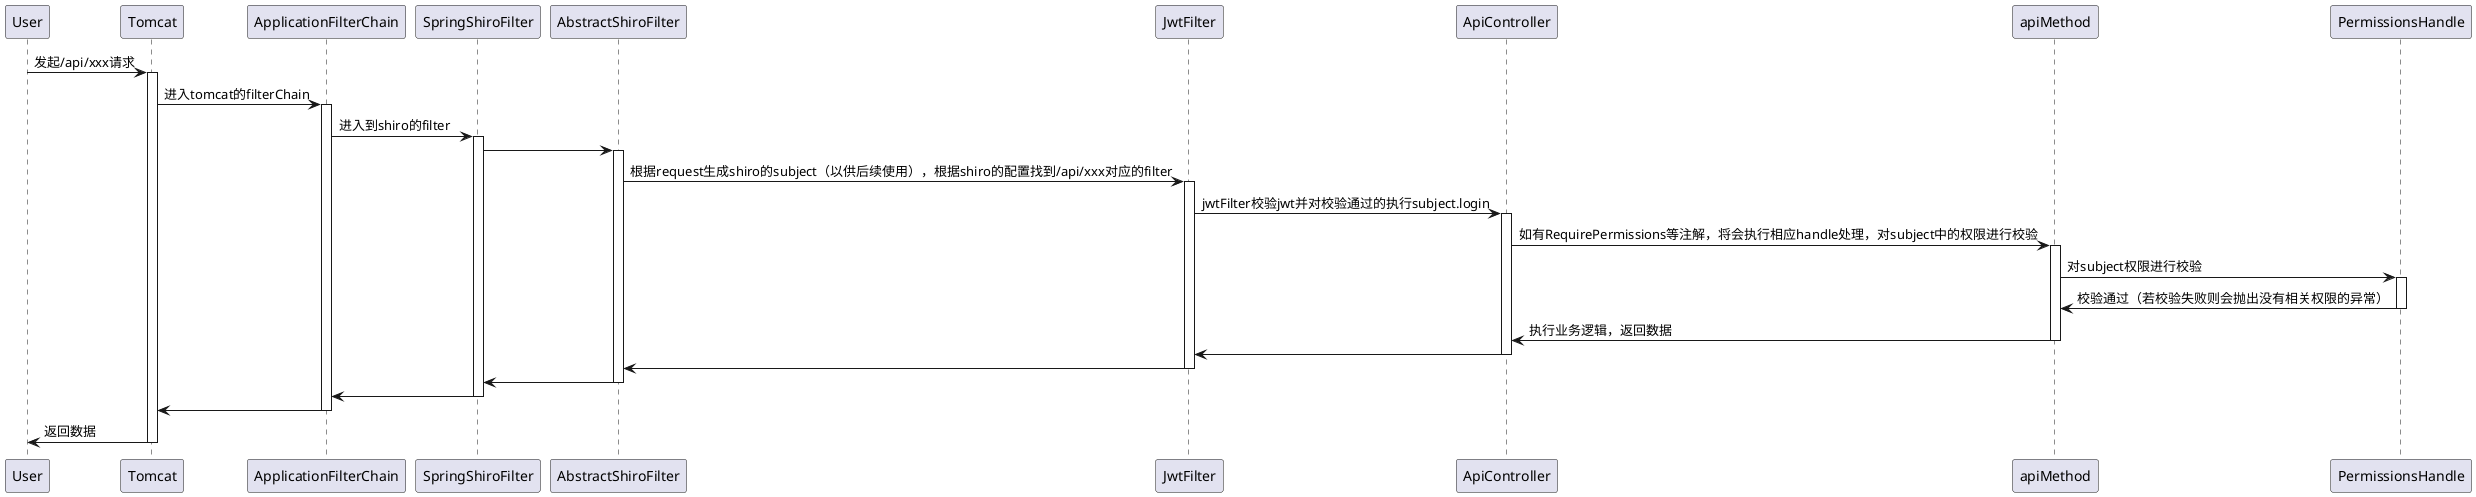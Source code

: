 @startuml

User -> Tomcat: 发起/api/xxx请求
activate Tomcat

Tomcat -> ApplicationFilterChain: 进入tomcat的filterChain
activate ApplicationFilterChain

ApplicationFilterChain -> SpringShiroFilter: 进入到shiro的filter
activate SpringShiroFilter

SpringShiroFilter -> AbstractShiroFilter:
activate AbstractShiroFilter

AbstractShiroFilter -> JwtFilter: 根据request生成shiro的subject（以供后续使用），根据shiro的配置找到/api/xxx对应的filter
activate JwtFilter

JwtFilter -> ApiController: jwtFilter校验jwt并对校验通过的执行subject.login
activate ApiController

ApiController -> apiMethod: 如有RequirePermissions等注解，将会执行相应handle处理，对subject中的权限进行校验
activate apiMethod

apiMethod -> PermissionsHandle: 对subject权限进行校验
activate PermissionsHandle

PermissionsHandle -> apiMethod: 校验通过（若校验失败则会抛出没有相关权限的异常）
deactivate PermissionsHandle

apiMethod -> ApiController: 执行业务逻辑，返回数据
deactivate apiMethod

ApiController -> JwtFilter
deactivate ApiController

JwtFilter -> AbstractShiroFilter
deactivate JwtFilter

AbstractShiroFilter -> SpringShiroFilter
deactivate AbstractShiroFilter

SpringShiroFilter -> ApplicationFilterChain
deactivate SpringShiroFilter

ApplicationFilterChain -> Tomcat
deactivate ApplicationFilterChain

Tomcat -> User: 返回数据
deactivate Tomcat

@enduml
